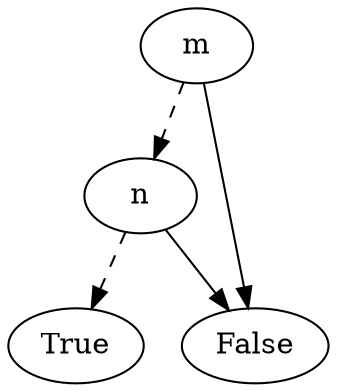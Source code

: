 digraph{2202465098128[label=m]2202465093328[label="n"]
2202465098128 -> 2202465093328[style=dashed label="" fontcolor = gray]
2202465094672[label="True"]
2202465093328 -> 2202465094672[style=dashed label="" fontcolor = gray]
2202465101648[label="False"]
2202465093328 -> 2202465101648 [label="" fontcolor = gray]
2202465101648[label="False"]
2202465098128 -> 2202465101648 [label="" fontcolor = gray]
}